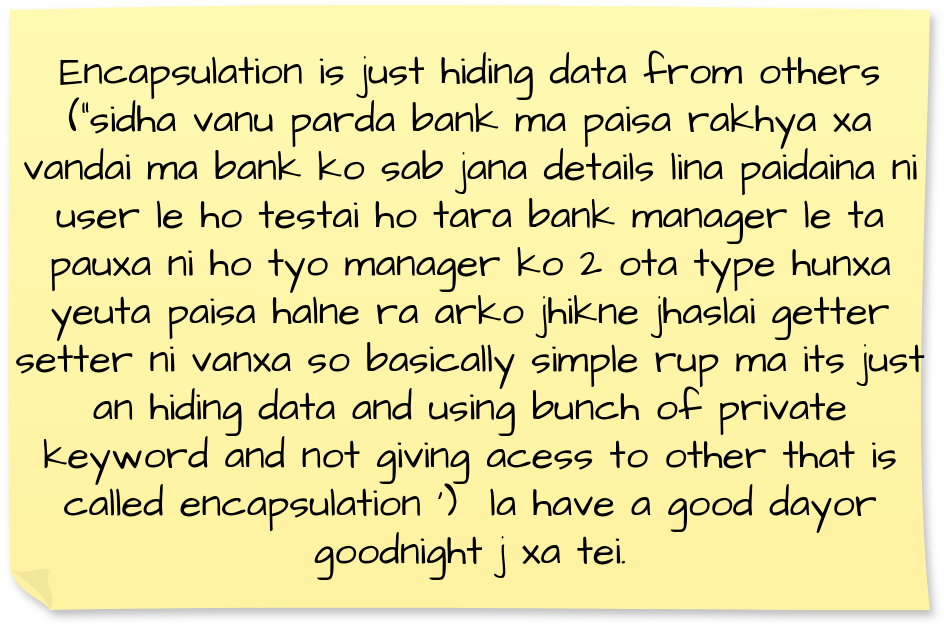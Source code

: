 <mxfile>
    <diagram id="R1-e50FDncXMlWAyd6Ty" name="Page-1">
        <mxGraphModel dx="782" dy="541" grid="1" gridSize="10" guides="1" tooltips="1" connect="1" arrows="1" fold="1" page="1" pageScale="1" pageWidth="850" pageHeight="1100" math="0" shadow="0">
            <root>
                <mxCell id="0"/>
                <mxCell id="1" parent="0"/>
                <mxCell id="2" value="Encapsulation is just hiding data from others (&quot;sidha vanu parda bank ma paisa rakhya xa vandai ma bank ko sab jana details lina paidaina ni user le ho testai ho tara bank manager le ta pauxa ni ho tyo manager ko 2 ota type hunxa yeuta paisa halne ra arko jhikne jhaslai getter setter ni vanxa so basically simple rup ma its just an hiding data and using bunch of private keyword and not giving acess to other that is called encapsulation ')&amp;nbsp; la have a good dayor goodnight j xa tei." style="shape=note;whiteSpace=wrap;html=1;backgroundOutline=1;fontColor=#000000;darkOpacity=0.05;fillColor=#FFF9B2;strokeColor=none;fillStyle=solid;direction=west;gradientDirection=north;gradientColor=#FFF2A1;shadow=1;size=20;pointerEvents=1;sketch=1;hachureGap=4;jiggle=2;curveFitting=1;fontFamily=Architects Daughter;fontSource=https%3A%2F%2Ffonts.googleapis.com%2Fcss%3Ffamily%3DArchitects%2BDaughter;fontSize=20;" parent="1" vertex="1">
                    <mxGeometry x="230" y="70" width="460" height="300" as="geometry"/>
                </mxCell>
            </root>
        </mxGraphModel>
    </diagram>
</mxfile>